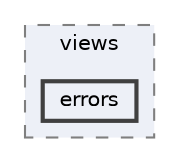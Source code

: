 digraph "resources/views/errors"
{
 // LATEX_PDF_SIZE
  bgcolor="transparent";
  edge [fontname=Helvetica,fontsize=10,labelfontname=Helvetica,labelfontsize=10];
  node [fontname=Helvetica,fontsize=10,shape=box,height=0.2,width=0.4];
  compound=true
  subgraph clusterdir_5794a73405254976eadeaaaebebc79b6 {
    graph [ bgcolor="#edf0f7", pencolor="grey50", label="views", fontname=Helvetica,fontsize=10 style="filled,dashed", URL="dir_5794a73405254976eadeaaaebebc79b6.html",tooltip=""]
  dir_d374602e6331187ed833905a77a9d944 [label="errors", fillcolor="#edf0f7", color="grey25", style="filled,bold", URL="dir_d374602e6331187ed833905a77a9d944.html",tooltip=""];
  }
}
